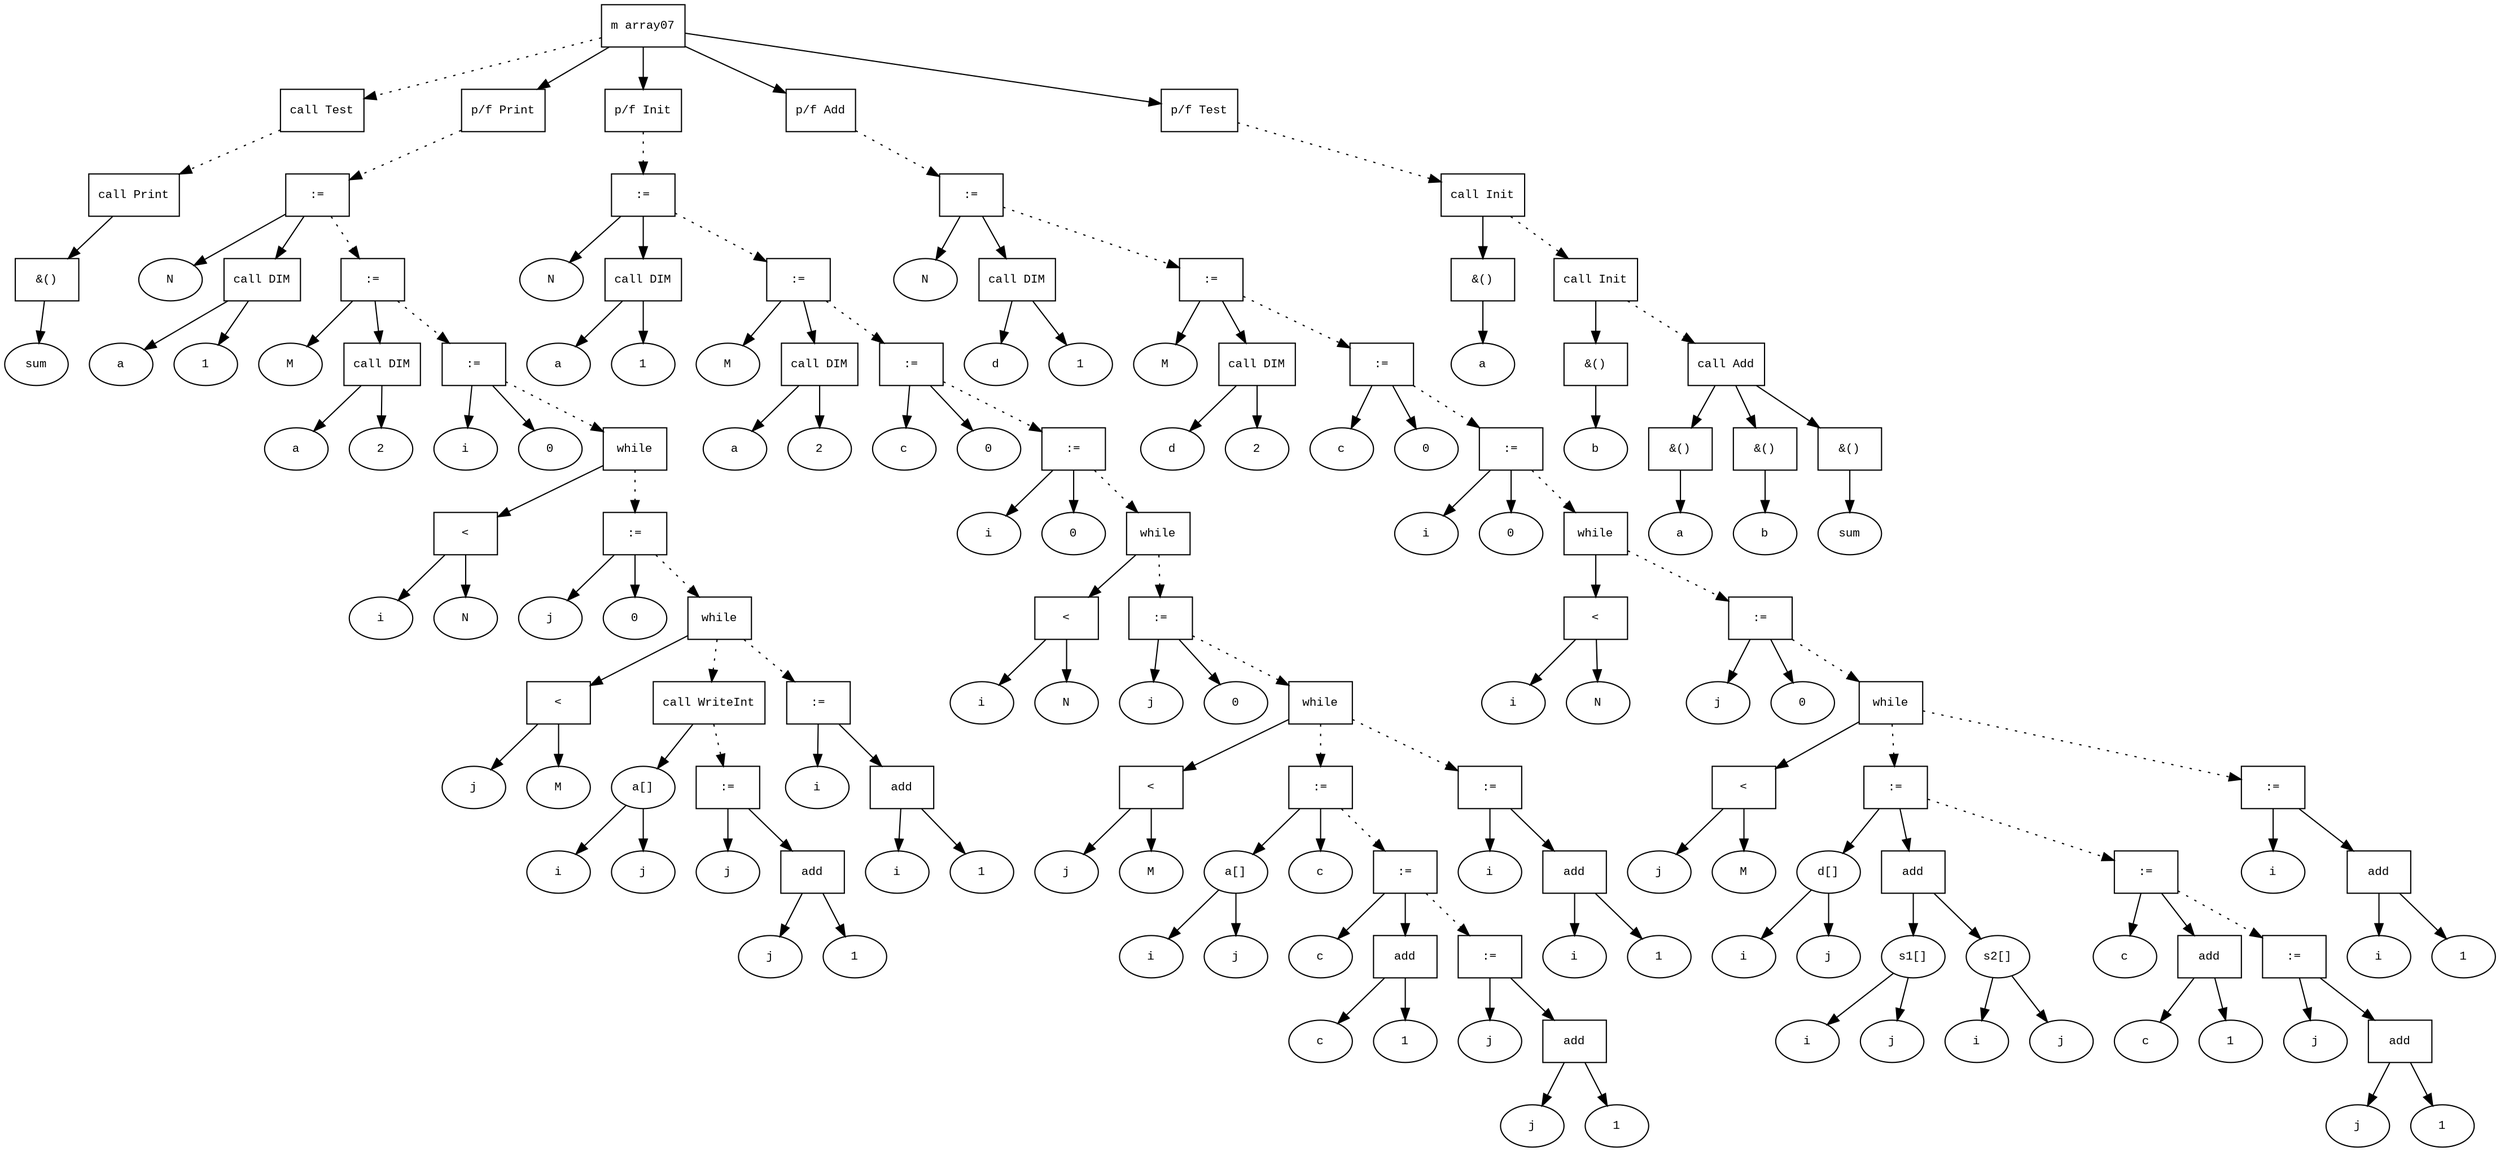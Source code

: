 digraph AST {
  graph [fontname="Times New Roman",fontsize=10];
  node  [fontname="Courier New",fontsize=10];
  edge  [fontname="Times New Roman",fontsize=10];

  node0 [label="m array07",shape=box];
  node177 [label="call Test",shape=box];
  node0 -> node177 [style=dotted];
  node179 [label="call Print",shape=box];
  node181 [label="&()",shape=box];
  node180 [label="sum",shape=ellipse];
  node181->node180;
  node179->node181;
  node177 -> node179 [style=dotted];
  node4 [label="p/f Print",shape=box];
  node12 [label=":=",shape=box];
  node8 [label="N",shape=ellipse];
  node12->node8;
  node9 [label="call DIM",shape=box];
  node10 [label="a",shape=ellipse];
  node9->node10;
  node11 [label="1",shape=ellipse];
  node9->node11;
  node12->node9;
  node4 -> node12 [style=dotted];
  node17 [label=":=",shape=box];
  node13 [label="M",shape=ellipse];
  node17->node13;
  node14 [label="call DIM",shape=box];
  node15 [label="a",shape=ellipse];
  node14->node15;
  node16 [label="2",shape=ellipse];
  node14->node16;
  node17->node14;
  node12 -> node17 [style=dotted];
  node20 [label=":=",shape=box];
  node18 [label="i",shape=ellipse];
  node20->node18;
  node19 [label="0",shape=ellipse];
  node20->node19;
  node17 -> node20 [style=dotted];
  node46 [label="while",shape=box];
  node23 [label="<",shape=box];
  node21 [label="i",shape=ellipse];
  node23->node21;
  node22 [label="N",shape=ellipse];
  node23->node22;
  node46->node23;
  node26 [label=":=",shape=box];
  node24 [label="j",shape=ellipse];
  node26->node24;
  node25 [label="0",shape=ellipse];
  node26->node25;
  node46 -> node26 [style=dotted];
  node40 [label="while",shape=box];
  node29 [label="<",shape=box];
  node27 [label="j",shape=ellipse];
  node29->node27;
  node28 [label="M",shape=ellipse];
  node29->node28;
  node40->node29;
  node30 [label="call WriteInt",shape=box];
  node31 [label="a[]",shape=ellipse];
  node32 [label="i",shape=ellipse];
  node31-> node32;
  node33 [label="j",shape=ellipse];
  node31-> node33;
  node30->node31;
  node40 -> node30 [style=dotted];
  node39 [label=":=",shape=box];
  node35 [label="j",shape=ellipse];
  node39->node35;
  node38 [label="add",shape=box];
  node36 [label="j",shape=ellipse];
  node38->node36;
  node37 [label="1",shape=ellipse];
  node38->node37;
  node39->node38;
  node30 -> node39 [style=dotted];
  node26 -> node40 [style=dotted];
  node45 [label=":=",shape=box];
  node41 [label="i",shape=ellipse];
  node45->node41;
  node44 [label="add",shape=box];
  node42 [label="i",shape=ellipse];
  node44->node42;
  node43 [label="1",shape=ellipse];
  node44->node43;
  node45->node44;
  node40 -> node45 [style=dotted];
  node20 -> node46 [style=dotted];
  node0 -> node4;
  node47 [label="p/f Init",shape=box];
  node55 [label=":=",shape=box];
  node51 [label="N",shape=ellipse];
  node55->node51;
  node52 [label="call DIM",shape=box];
  node53 [label="a",shape=ellipse];
  node52->node53;
  node54 [label="1",shape=ellipse];
  node52->node54;
  node55->node52;
  node47 -> node55 [style=dotted];
  node60 [label=":=",shape=box];
  node56 [label="M",shape=ellipse];
  node60->node56;
  node57 [label="call DIM",shape=box];
  node58 [label="a",shape=ellipse];
  node57->node58;
  node59 [label="2",shape=ellipse];
  node57->node59;
  node60->node57;
  node55 -> node60 [style=dotted];
  node63 [label=":=",shape=box];
  node61 [label="c",shape=ellipse];
  node63->node61;
  node62 [label="0",shape=ellipse];
  node63->node62;
  node60 -> node63 [style=dotted];
  node66 [label=":=",shape=box];
  node64 [label="i",shape=ellipse];
  node66->node64;
  node65 [label="0",shape=ellipse];
  node66->node65;
  node63 -> node66 [style=dotted];
  node97 [label="while",shape=box];
  node69 [label="<",shape=box];
  node67 [label="i",shape=ellipse];
  node69->node67;
  node68 [label="N",shape=ellipse];
  node69->node68;
  node97->node69;
  node72 [label=":=",shape=box];
  node70 [label="j",shape=ellipse];
  node72->node70;
  node71 [label="0",shape=ellipse];
  node72->node71;
  node97 -> node72 [style=dotted];
  node91 [label="while",shape=box];
  node75 [label="<",shape=box];
  node73 [label="j",shape=ellipse];
  node75->node73;
  node74 [label="M",shape=ellipse];
  node75->node74;
  node91->node75;
  node80 [label=":=",shape=box];
  node76 [label="a[]",shape=ellipse];
  node77 [label="i",shape=ellipse];
  node76-> node77;
  node78 [label="j",shape=ellipse];
  node76-> node78;
  node80->node76;
  node79 [label="c",shape=ellipse];
  node80->node79;
  node91 -> node80 [style=dotted];
  node85 [label=":=",shape=box];
  node81 [label="c",shape=ellipse];
  node85->node81;
  node84 [label="add",shape=box];
  node82 [label="c",shape=ellipse];
  node84->node82;
  node83 [label="1",shape=ellipse];
  node84->node83;
  node85->node84;
  node80 -> node85 [style=dotted];
  node90 [label=":=",shape=box];
  node86 [label="j",shape=ellipse];
  node90->node86;
  node89 [label="add",shape=box];
  node87 [label="j",shape=ellipse];
  node89->node87;
  node88 [label="1",shape=ellipse];
  node89->node88;
  node90->node89;
  node85 -> node90 [style=dotted];
  node72 -> node91 [style=dotted];
  node96 [label=":=",shape=box];
  node92 [label="i",shape=ellipse];
  node96->node92;
  node95 [label="add",shape=box];
  node93 [label="i",shape=ellipse];
  node95->node93;
  node94 [label="1",shape=ellipse];
  node95->node94;
  node96->node95;
  node91 -> node96 [style=dotted];
  node66 -> node97 [style=dotted];
  node0 -> node47;
  node98 [label="p/f Add",shape=box];
  node106 [label=":=",shape=box];
  node102 [label="N",shape=ellipse];
  node106->node102;
  node103 [label="call DIM",shape=box];
  node104 [label="d",shape=ellipse];
  node103->node104;
  node105 [label="1",shape=ellipse];
  node103->node105;
  node106->node103;
  node98 -> node106 [style=dotted];
  node111 [label=":=",shape=box];
  node107 [label="M",shape=ellipse];
  node111->node107;
  node108 [label="call DIM",shape=box];
  node109 [label="d",shape=ellipse];
  node108->node109;
  node110 [label="2",shape=ellipse];
  node108->node110;
  node111->node108;
  node106 -> node111 [style=dotted];
  node114 [label=":=",shape=box];
  node112 [label="c",shape=ellipse];
  node114->node112;
  node113 [label="0",shape=ellipse];
  node114->node113;
  node111 -> node114 [style=dotted];
  node117 [label=":=",shape=box];
  node115 [label="i",shape=ellipse];
  node117->node115;
  node116 [label="0",shape=ellipse];
  node117->node116;
  node114 -> node117 [style=dotted];
  node154 [label="while",shape=box];
  node120 [label="<",shape=box];
  node118 [label="i",shape=ellipse];
  node120->node118;
  node119 [label="N",shape=ellipse];
  node120->node119;
  node154->node120;
  node123 [label=":=",shape=box];
  node121 [label="j",shape=ellipse];
  node123->node121;
  node122 [label="0",shape=ellipse];
  node123->node122;
  node154 -> node123 [style=dotted];
  node148 [label="while",shape=box];
  node126 [label="<",shape=box];
  node124 [label="j",shape=ellipse];
  node126->node124;
  node125 [label="M",shape=ellipse];
  node126->node125;
  node148->node126;
  node137 [label=":=",shape=box];
  node127 [label="d[]",shape=ellipse];
  node128 [label="i",shape=ellipse];
  node127-> node128;
  node129 [label="j",shape=ellipse];
  node127-> node129;
  node137->node127;
  node136 [label="add",shape=box];
  node130 [label="s1[]",shape=ellipse];
  node131 [label="i",shape=ellipse];
  node130-> node131;
  node132 [label="j",shape=ellipse];
  node130-> node132;
  node136->node130;
  node133 [label="s2[]",shape=ellipse];
  node134 [label="i",shape=ellipse];
  node133-> node134;
  node135 [label="j",shape=ellipse];
  node133-> node135;
  node136->node133;
  node137->node136;
  node148 -> node137 [style=dotted];
  node142 [label=":=",shape=box];
  node138 [label="c",shape=ellipse];
  node142->node138;
  node141 [label="add",shape=box];
  node139 [label="c",shape=ellipse];
  node141->node139;
  node140 [label="1",shape=ellipse];
  node141->node140;
  node142->node141;
  node137 -> node142 [style=dotted];
  node147 [label=":=",shape=box];
  node143 [label="j",shape=ellipse];
  node147->node143;
  node146 [label="add",shape=box];
  node144 [label="j",shape=ellipse];
  node146->node144;
  node145 [label="1",shape=ellipse];
  node146->node145;
  node147->node146;
  node142 -> node147 [style=dotted];
  node123 -> node148 [style=dotted];
  node153 [label=":=",shape=box];
  node149 [label="i",shape=ellipse];
  node153->node149;
  node152 [label="add",shape=box];
  node150 [label="i",shape=ellipse];
  node152->node150;
  node151 [label="1",shape=ellipse];
  node152->node151;
  node153->node152;
  node148 -> node153 [style=dotted];
  node117 -> node154 [style=dotted];
  node0 -> node98;
  node155 [label="p/f Test",shape=box];
  node161 [label="call Init",shape=box];
  node163 [label="&()",shape=box];
  node162 [label="a",shape=ellipse];
  node163->node162;
  node161->node163;
  node155 -> node161 [style=dotted];
  node165 [label="call Init",shape=box];
  node167 [label="&()",shape=box];
  node166 [label="b",shape=ellipse];
  node167->node166;
  node165->node167;
  node161 -> node165 [style=dotted];
  node169 [label="call Add",shape=box];
  node171 [label="&()",shape=box];
  node170 [label="a",shape=ellipse];
  node171->node170;
  node169->node171;
  node173 [label="&()",shape=box];
  node172 [label="b",shape=ellipse];
  node173->node172;
  node169->node173;
  node175 [label="&()",shape=box];
  node174 [label="sum",shape=ellipse];
  node175->node174;
  node169->node175;
  node165 -> node169 [style=dotted];
  node0 -> node155;
}
